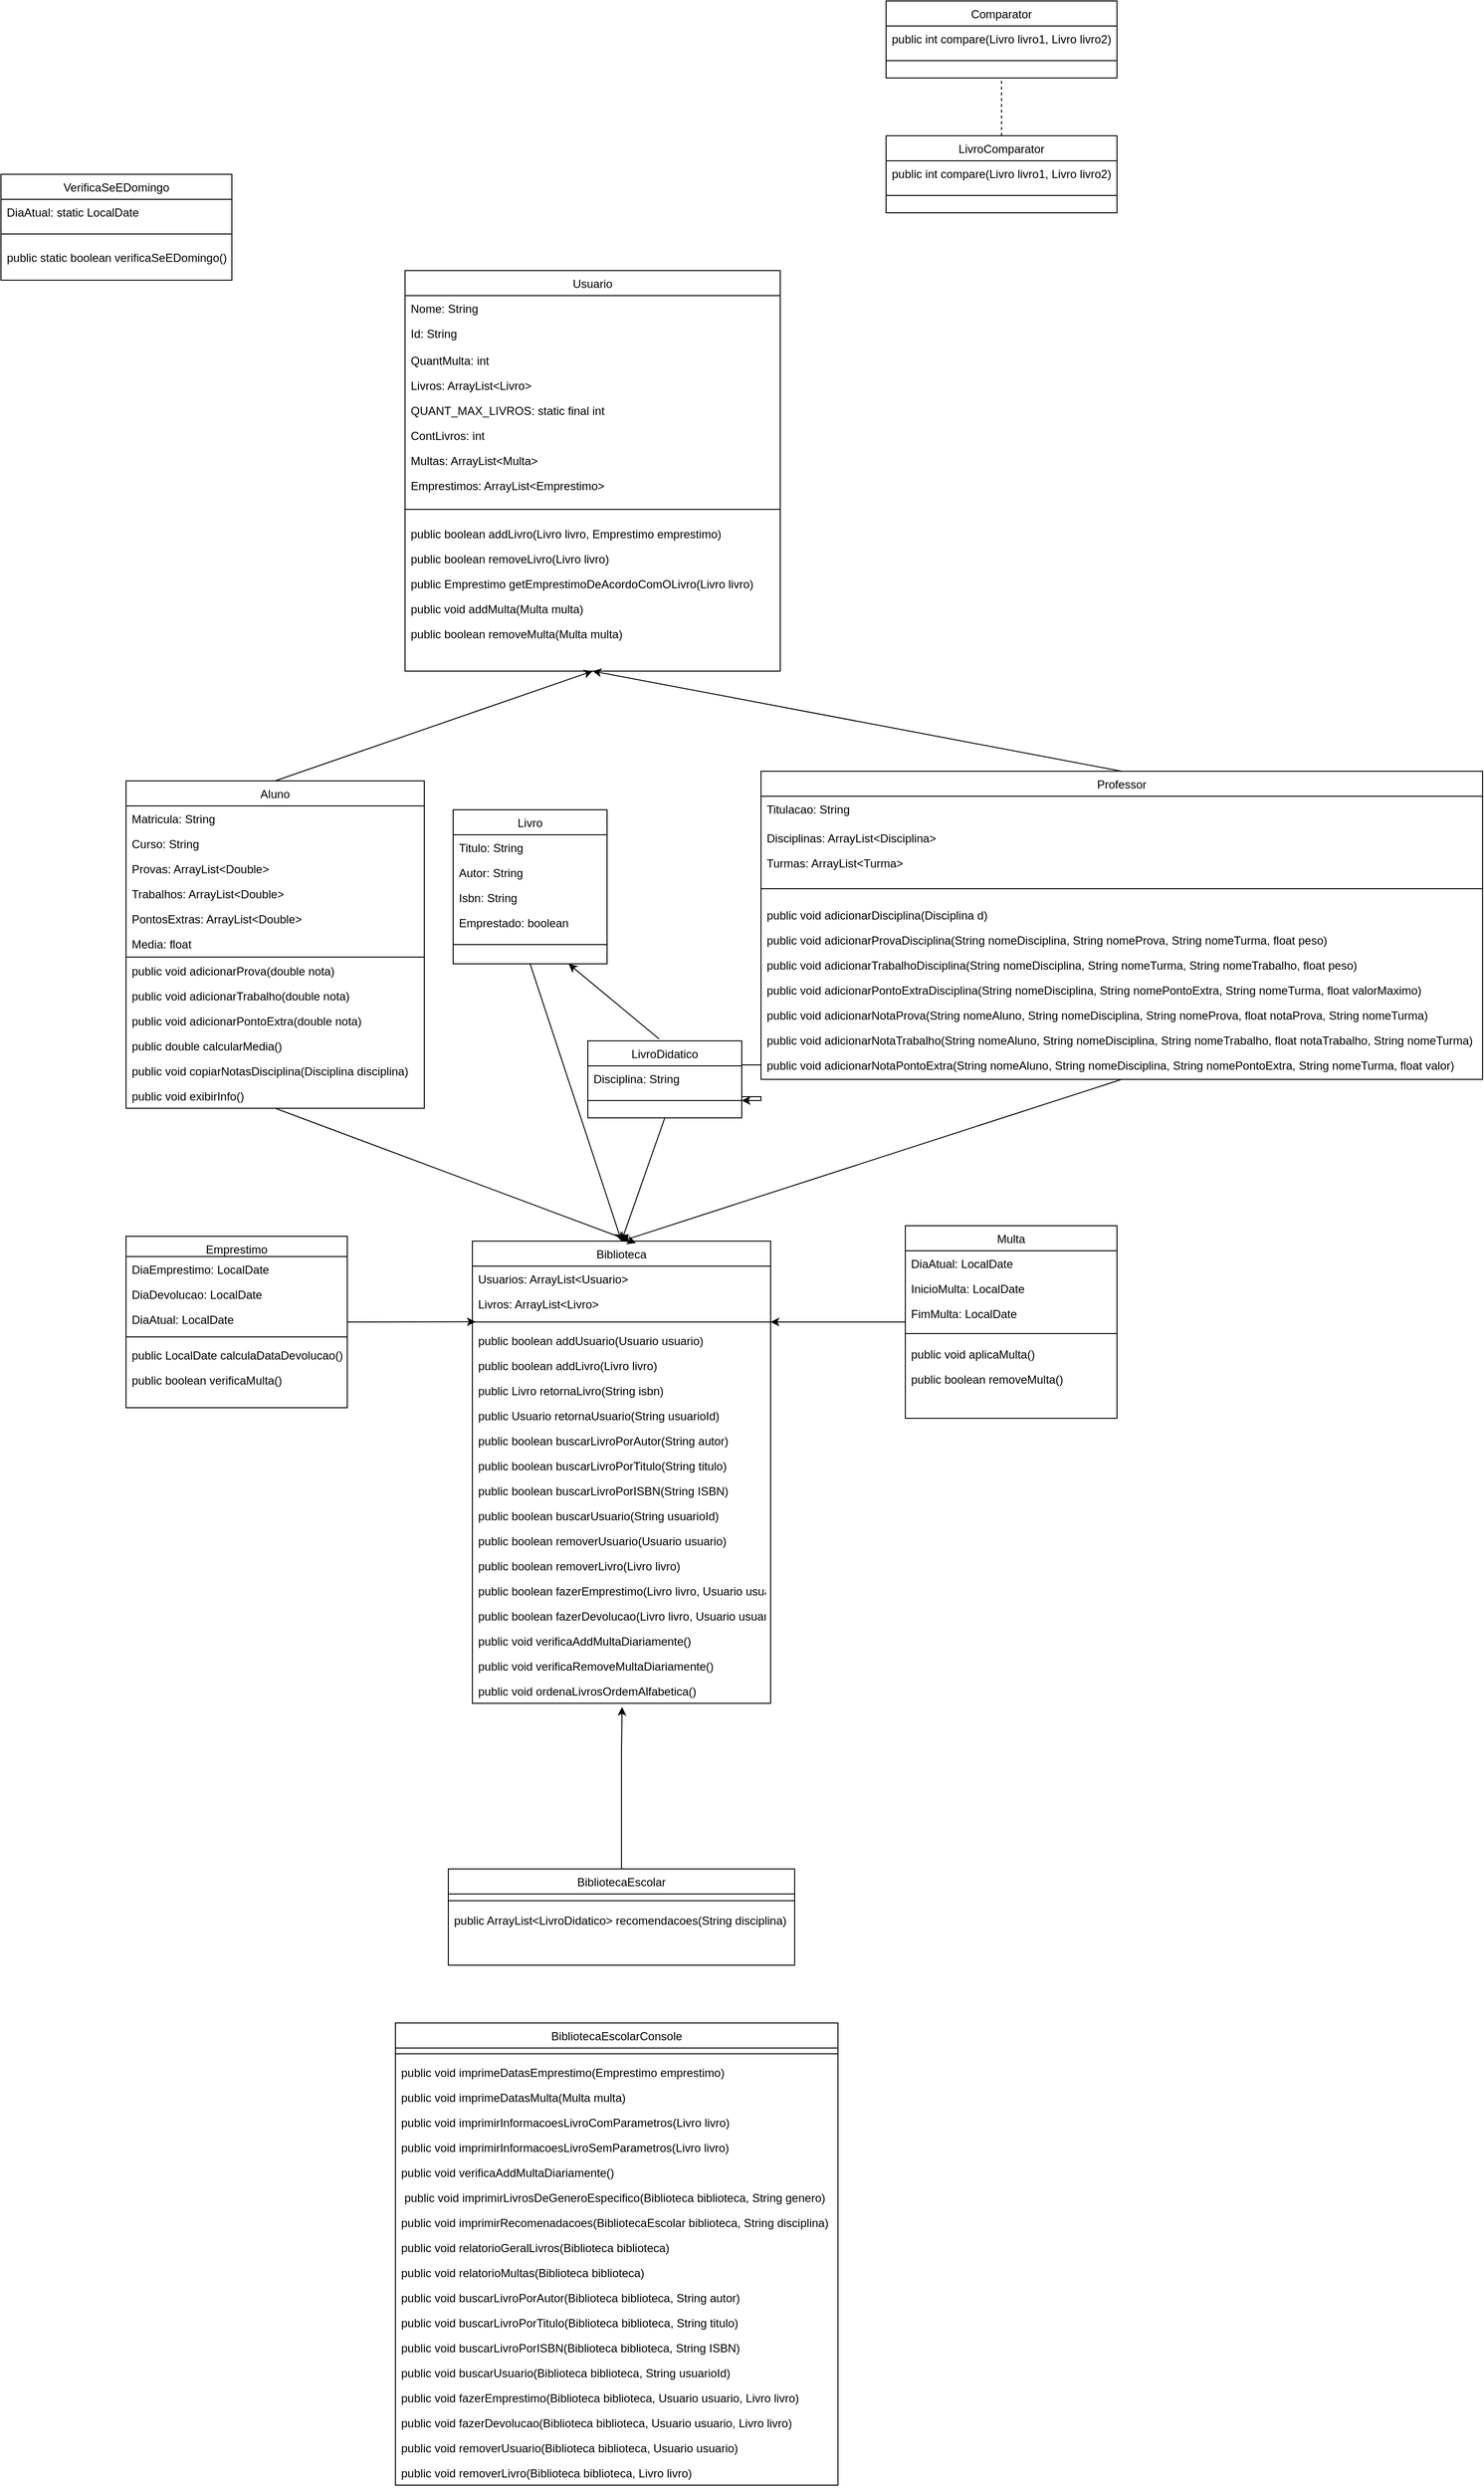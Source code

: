 <mxfile version="24.7.14">
  <diagram id="C5RBs43oDa-KdzZeNtuy" name="Page-1">
    <mxGraphModel grid="1" page="1" gridSize="10" guides="1" tooltips="1" connect="1" arrows="1" fold="1" pageScale="1" pageWidth="827" pageHeight="1169" math="0" shadow="0">
      <root>
        <mxCell id="WIyWlLk6GJQsqaUBKTNV-0" />
        <mxCell id="WIyWlLk6GJQsqaUBKTNV-1" parent="WIyWlLk6GJQsqaUBKTNV-0" />
        <mxCell id="zkfFHV4jXpPFQw0GAbJ--0" value="Usuario" style="swimlane;fontStyle=0;align=center;verticalAlign=top;childLayout=stackLayout;horizontal=1;startSize=26;horizontalStack=0;resizeParent=1;resizeLast=0;collapsible=1;marginBottom=0;rounded=0;shadow=0;strokeWidth=1;" vertex="1" parent="WIyWlLk6GJQsqaUBKTNV-1">
          <mxGeometry x="210" y="-520" width="390" height="416" as="geometry">
            <mxRectangle x="230" y="140" width="160" height="26" as="alternateBounds" />
          </mxGeometry>
        </mxCell>
        <mxCell id="zkfFHV4jXpPFQw0GAbJ--1" value="Nome: String" style="text;align=left;verticalAlign=top;spacingLeft=4;spacingRight=4;overflow=hidden;rotatable=0;points=[[0,0.5],[1,0.5]];portConstraint=eastwest;" vertex="1" parent="zkfFHV4jXpPFQw0GAbJ--0">
          <mxGeometry y="26" width="390" height="26" as="geometry" />
        </mxCell>
        <mxCell id="zkfFHV4jXpPFQw0GAbJ--2" value="Id: String" style="text;align=left;verticalAlign=top;spacingLeft=4;spacingRight=4;overflow=hidden;rotatable=0;points=[[0,0.5],[1,0.5]];portConstraint=eastwest;rounded=0;shadow=0;html=0;" vertex="1" parent="zkfFHV4jXpPFQw0GAbJ--0">
          <mxGeometry y="52" width="390" height="28" as="geometry" />
        </mxCell>
        <mxCell id="4nY8I85BECD86TbnRbel-0" value="QuantMulta: int" style="text;align=left;verticalAlign=top;spacingLeft=4;spacingRight=4;overflow=hidden;rotatable=0;points=[[0,0.5],[1,0.5]];portConstraint=eastwest;rounded=0;shadow=0;html=0;" vertex="1" parent="zkfFHV4jXpPFQw0GAbJ--0">
          <mxGeometry y="80" width="390" height="26" as="geometry" />
        </mxCell>
        <mxCell id="4nY8I85BECD86TbnRbel-21" value="Livros: ArrayList&lt;Livro&gt;&#xa;" style="text;align=left;verticalAlign=top;spacingLeft=4;spacingRight=4;overflow=hidden;rotatable=0;points=[[0,0.5],[1,0.5]];portConstraint=eastwest;rounded=0;shadow=0;html=0;" vertex="1" parent="zkfFHV4jXpPFQw0GAbJ--0">
          <mxGeometry y="106" width="390" height="26" as="geometry" />
        </mxCell>
        <mxCell id="4nY8I85BECD86TbnRbel-23" value="QUANT_MAX_LIVROS: static final int" style="text;align=left;verticalAlign=top;spacingLeft=4;spacingRight=4;overflow=hidden;rotatable=0;points=[[0,0.5],[1,0.5]];portConstraint=eastwest;rounded=0;shadow=0;html=0;" vertex="1" parent="zkfFHV4jXpPFQw0GAbJ--0">
          <mxGeometry y="132" width="390" height="26" as="geometry" />
        </mxCell>
        <mxCell id="4nY8I85BECD86TbnRbel-24" value="ContLivros: int" style="text;align=left;verticalAlign=top;spacingLeft=4;spacingRight=4;overflow=hidden;rotatable=0;points=[[0,0.5],[1,0.5]];portConstraint=eastwest;rounded=0;shadow=0;html=0;" vertex="1" parent="zkfFHV4jXpPFQw0GAbJ--0">
          <mxGeometry y="158" width="390" height="26" as="geometry" />
        </mxCell>
        <mxCell id="4nY8I85BECD86TbnRbel-25" value="Multas: ArrayList&lt;Multa&gt;" style="text;align=left;verticalAlign=top;spacingLeft=4;spacingRight=4;overflow=hidden;rotatable=0;points=[[0,0.5],[1,0.5]];portConstraint=eastwest;rounded=0;shadow=0;html=0;" vertex="1" parent="zkfFHV4jXpPFQw0GAbJ--0">
          <mxGeometry y="184" width="390" height="26" as="geometry" />
        </mxCell>
        <mxCell id="4nY8I85BECD86TbnRbel-27" value="Emprestimos: ArrayList&lt;Emprestimo&gt;" style="text;align=left;verticalAlign=top;spacingLeft=4;spacingRight=4;overflow=hidden;rotatable=0;points=[[0,0.5],[1,0.5]];portConstraint=eastwest;rounded=0;shadow=0;html=0;" vertex="1" parent="zkfFHV4jXpPFQw0GAbJ--0">
          <mxGeometry y="210" width="390" height="26" as="geometry" />
        </mxCell>
        <mxCell id="zkfFHV4jXpPFQw0GAbJ--4" value="" style="line;html=1;strokeWidth=1;align=left;verticalAlign=middle;spacingTop=-1;spacingLeft=3;spacingRight=3;rotatable=0;labelPosition=right;points=[];portConstraint=eastwest;" vertex="1" parent="zkfFHV4jXpPFQw0GAbJ--0">
          <mxGeometry y="236" width="390" height="24" as="geometry" />
        </mxCell>
        <mxCell id="4nY8I85BECD86TbnRbel-28" value="public boolean addLivro(Livro livro, Emprestimo emprestimo)" style="text;align=left;verticalAlign=top;spacingLeft=4;spacingRight=4;overflow=hidden;rotatable=0;points=[[0,0.5],[1,0.5]];portConstraint=eastwest;rounded=0;shadow=0;html=0;" vertex="1" parent="zkfFHV4jXpPFQw0GAbJ--0">
          <mxGeometry y="260" width="390" height="26" as="geometry" />
        </mxCell>
        <mxCell id="4nY8I85BECD86TbnRbel-29" value="public boolean removeLivro(Livro livro)" style="text;align=left;verticalAlign=top;spacingLeft=4;spacingRight=4;overflow=hidden;rotatable=0;points=[[0,0.5],[1,0.5]];portConstraint=eastwest;rounded=0;shadow=0;html=0;" vertex="1" parent="zkfFHV4jXpPFQw0GAbJ--0">
          <mxGeometry y="286" width="390" height="26" as="geometry" />
        </mxCell>
        <mxCell id="4nY8I85BECD86TbnRbel-30" value="public Emprestimo getEmprestimoDeAcordoComOLivro(Livro livro)" style="text;align=left;verticalAlign=top;spacingLeft=4;spacingRight=4;overflow=hidden;rotatable=0;points=[[0,0.5],[1,0.5]];portConstraint=eastwest;rounded=0;shadow=0;html=0;" vertex="1" parent="zkfFHV4jXpPFQw0GAbJ--0">
          <mxGeometry y="312" width="390" height="26" as="geometry" />
        </mxCell>
        <mxCell id="4nY8I85BECD86TbnRbel-31" value="public void addMulta(Multa multa)" style="text;align=left;verticalAlign=top;spacingLeft=4;spacingRight=4;overflow=hidden;rotatable=0;points=[[0,0.5],[1,0.5]];portConstraint=eastwest;rounded=0;shadow=0;html=0;" vertex="1" parent="zkfFHV4jXpPFQw0GAbJ--0">
          <mxGeometry y="338" width="390" height="26" as="geometry" />
        </mxCell>
        <mxCell id="4nY8I85BECD86TbnRbel-32" value="public boolean removeMulta(Multa multa)" style="text;align=left;verticalAlign=top;spacingLeft=4;spacingRight=4;overflow=hidden;rotatable=0;points=[[0,0.5],[1,0.5]];portConstraint=eastwest;rounded=0;shadow=0;html=0;" vertex="1" parent="zkfFHV4jXpPFQw0GAbJ--0">
          <mxGeometry y="364" width="390" height="26" as="geometry" />
        </mxCell>
        <mxCell id="zkfFHV4jXpPFQw0GAbJ--6" value="Aluno" style="swimlane;fontStyle=0;align=center;verticalAlign=top;childLayout=stackLayout;horizontal=1;startSize=26;horizontalStack=0;resizeParent=1;resizeLast=0;collapsible=1;marginBottom=0;rounded=0;shadow=0;strokeWidth=1;" vertex="1" parent="WIyWlLk6GJQsqaUBKTNV-1">
          <mxGeometry x="-80" y="10" width="310" height="340" as="geometry">
            <mxRectangle x="130" y="380" width="160" height="26" as="alternateBounds" />
          </mxGeometry>
        </mxCell>
        <mxCell id="4nY8I85BECD86TbnRbel-65" value="Matricula: String" style="text;align=left;verticalAlign=top;spacingLeft=4;spacingRight=4;overflow=hidden;rotatable=0;points=[[0,0.5],[1,0.5]];portConstraint=eastwest;rounded=0;shadow=0;html=0;" vertex="1" parent="zkfFHV4jXpPFQw0GAbJ--6">
          <mxGeometry y="26" width="310" height="26" as="geometry" />
        </mxCell>
        <mxCell id="4nY8I85BECD86TbnRbel-66" value="Curso: String" style="text;align=left;verticalAlign=top;spacingLeft=4;spacingRight=4;overflow=hidden;rotatable=0;points=[[0,0.5],[1,0.5]];portConstraint=eastwest;rounded=0;shadow=0;html=0;" vertex="1" parent="zkfFHV4jXpPFQw0GAbJ--6">
          <mxGeometry y="52" width="310" height="26" as="geometry" />
        </mxCell>
        <mxCell id="4nY8I85BECD86TbnRbel-67" value="Provas: ArrayList&lt;Double&gt;" style="text;align=left;verticalAlign=top;spacingLeft=4;spacingRight=4;overflow=hidden;rotatable=0;points=[[0,0.5],[1,0.5]];portConstraint=eastwest;rounded=0;shadow=0;html=0;" vertex="1" parent="zkfFHV4jXpPFQw0GAbJ--6">
          <mxGeometry y="78" width="310" height="26" as="geometry" />
        </mxCell>
        <mxCell id="4nY8I85BECD86TbnRbel-68" value="Trabalhos: ArrayList&lt;Double&gt;" style="text;align=left;verticalAlign=top;spacingLeft=4;spacingRight=4;overflow=hidden;rotatable=0;points=[[0,0.5],[1,0.5]];portConstraint=eastwest;rounded=0;shadow=0;html=0;" vertex="1" parent="zkfFHV4jXpPFQw0GAbJ--6">
          <mxGeometry y="104" width="310" height="26" as="geometry" />
        </mxCell>
        <mxCell id="4nY8I85BECD86TbnRbel-69" value="PontosExtras: ArrayList&lt;Double&gt;" style="text;align=left;verticalAlign=top;spacingLeft=4;spacingRight=4;overflow=hidden;rotatable=0;points=[[0,0.5],[1,0.5]];portConstraint=eastwest;rounded=0;shadow=0;html=0;" vertex="1" parent="zkfFHV4jXpPFQw0GAbJ--6">
          <mxGeometry y="130" width="310" height="26" as="geometry" />
        </mxCell>
        <mxCell id="4nY8I85BECD86TbnRbel-70" value="Media: float" style="text;align=left;verticalAlign=top;spacingLeft=4;spacingRight=4;overflow=hidden;rotatable=0;points=[[0,0.5],[1,0.5]];portConstraint=eastwest;rounded=0;shadow=0;html=0;" vertex="1" parent="zkfFHV4jXpPFQw0GAbJ--6">
          <mxGeometry y="156" width="310" height="26" as="geometry" />
        </mxCell>
        <mxCell id="zkfFHV4jXpPFQw0GAbJ--9" value="" style="line;html=1;strokeWidth=1;align=left;verticalAlign=middle;spacingTop=-1;spacingLeft=3;spacingRight=3;rotatable=0;labelPosition=right;points=[];portConstraint=eastwest;" vertex="1" parent="zkfFHV4jXpPFQw0GAbJ--6">
          <mxGeometry y="182" width="310" height="2" as="geometry" />
        </mxCell>
        <mxCell id="4nY8I85BECD86TbnRbel-71" value="public void adicionarProva(double nota)" style="text;align=left;verticalAlign=top;spacingLeft=4;spacingRight=4;overflow=hidden;rotatable=0;points=[[0,0.5],[1,0.5]];portConstraint=eastwest;rounded=0;shadow=0;html=0;" vertex="1" parent="zkfFHV4jXpPFQw0GAbJ--6">
          <mxGeometry y="184" width="310" height="26" as="geometry" />
        </mxCell>
        <mxCell id="4nY8I85BECD86TbnRbel-72" value="public void adicionarTrabalho(double nota)" style="text;align=left;verticalAlign=top;spacingLeft=4;spacingRight=4;overflow=hidden;rotatable=0;points=[[0,0.5],[1,0.5]];portConstraint=eastwest;rounded=0;shadow=0;html=0;" vertex="1" parent="zkfFHV4jXpPFQw0GAbJ--6">
          <mxGeometry y="210" width="310" height="26" as="geometry" />
        </mxCell>
        <mxCell id="4nY8I85BECD86TbnRbel-73" value="public void adicionarPontoExtra(double nota)" style="text;align=left;verticalAlign=top;spacingLeft=4;spacingRight=4;overflow=hidden;rotatable=0;points=[[0,0.5],[1,0.5]];portConstraint=eastwest;rounded=0;shadow=0;html=0;" vertex="1" parent="zkfFHV4jXpPFQw0GAbJ--6">
          <mxGeometry y="236" width="310" height="26" as="geometry" />
        </mxCell>
        <mxCell id="4nY8I85BECD86TbnRbel-74" value="public double calcularMedia()" style="text;align=left;verticalAlign=top;spacingLeft=4;spacingRight=4;overflow=hidden;rotatable=0;points=[[0,0.5],[1,0.5]];portConstraint=eastwest;rounded=0;shadow=0;html=0;" vertex="1" parent="zkfFHV4jXpPFQw0GAbJ--6">
          <mxGeometry y="262" width="310" height="26" as="geometry" />
        </mxCell>
        <mxCell id="4nY8I85BECD86TbnRbel-75" value="public void copiarNotasDisciplina(Disciplina disciplina)" style="text;align=left;verticalAlign=top;spacingLeft=4;spacingRight=4;overflow=hidden;rotatable=0;points=[[0,0.5],[1,0.5]];portConstraint=eastwest;rounded=0;shadow=0;html=0;" vertex="1" parent="zkfFHV4jXpPFQw0GAbJ--6">
          <mxGeometry y="288" width="310" height="26" as="geometry" />
        </mxCell>
        <mxCell id="4nY8I85BECD86TbnRbel-76" value="public void exibirInfo()" style="text;align=left;verticalAlign=top;spacingLeft=4;spacingRight=4;overflow=hidden;rotatable=0;points=[[0,0.5],[1,0.5]];portConstraint=eastwest;rounded=0;shadow=0;html=0;" vertex="1" parent="zkfFHV4jXpPFQw0GAbJ--6">
          <mxGeometry y="314" width="310" height="26" as="geometry" />
        </mxCell>
        <mxCell id="zkfFHV4jXpPFQw0GAbJ--13" value="Professor" style="swimlane;fontStyle=0;align=center;verticalAlign=top;childLayout=stackLayout;horizontal=1;startSize=26;horizontalStack=0;resizeParent=1;resizeLast=0;collapsible=1;marginBottom=0;rounded=0;shadow=0;strokeWidth=1;" vertex="1" parent="WIyWlLk6GJQsqaUBKTNV-1">
          <mxGeometry x="580" width="750" height="320" as="geometry">
            <mxRectangle x="340" y="380" width="170" height="26" as="alternateBounds" />
          </mxGeometry>
        </mxCell>
        <mxCell id="4nY8I85BECD86TbnRbel-81" value="Titulacao: String" style="text;align=left;verticalAlign=top;spacingLeft=4;spacingRight=4;overflow=hidden;rotatable=0;points=[[0,0.5],[1,0.5]];portConstraint=eastwest;rounded=0;shadow=0;html=0;" vertex="1" parent="zkfFHV4jXpPFQw0GAbJ--13">
          <mxGeometry y="26" width="750" height="30" as="geometry" />
        </mxCell>
        <mxCell id="4nY8I85BECD86TbnRbel-82" value="Disciplinas: ArrayList&lt;Disciplina&gt;" style="text;align=left;verticalAlign=top;spacingLeft=4;spacingRight=4;overflow=hidden;rotatable=0;points=[[0,0.5],[1,0.5]];portConstraint=eastwest;rounded=0;shadow=0;html=0;" vertex="1" parent="zkfFHV4jXpPFQw0GAbJ--13">
          <mxGeometry y="56" width="750" height="26" as="geometry" />
        </mxCell>
        <mxCell id="4nY8I85BECD86TbnRbel-83" value="Turmas: ArrayList&lt;Turma&gt;" style="text;align=left;verticalAlign=top;spacingLeft=4;spacingRight=4;overflow=hidden;rotatable=0;points=[[0,0.5],[1,0.5]];portConstraint=eastwest;rounded=0;shadow=0;html=0;" vertex="1" parent="zkfFHV4jXpPFQw0GAbJ--13">
          <mxGeometry y="82" width="750" height="26" as="geometry" />
        </mxCell>
        <mxCell id="zkfFHV4jXpPFQw0GAbJ--15" value="" style="line;html=1;strokeWidth=1;align=left;verticalAlign=middle;spacingTop=-1;spacingLeft=3;spacingRight=3;rotatable=0;labelPosition=right;points=[];portConstraint=eastwest;" vertex="1" parent="zkfFHV4jXpPFQw0GAbJ--13">
          <mxGeometry y="108" width="750" height="28" as="geometry" />
        </mxCell>
        <mxCell id="4nY8I85BECD86TbnRbel-85" value="public void adicionarDisciplina(Disciplina d)" style="text;align=left;verticalAlign=top;spacingLeft=4;spacingRight=4;overflow=hidden;rotatable=0;points=[[0,0.5],[1,0.5]];portConstraint=eastwest;rounded=0;shadow=0;html=0;" vertex="1" parent="zkfFHV4jXpPFQw0GAbJ--13">
          <mxGeometry y="136" width="750" height="26" as="geometry" />
        </mxCell>
        <mxCell id="4nY8I85BECD86TbnRbel-86" value="public void adicionarProvaDisciplina(String nomeDisciplina, String nomeProva, String nomeTurma, float peso)" style="text;align=left;verticalAlign=top;spacingLeft=4;spacingRight=4;overflow=hidden;rotatable=0;points=[[0,0.5],[1,0.5]];portConstraint=eastwest;rounded=0;shadow=0;html=0;" vertex="1" parent="zkfFHV4jXpPFQw0GAbJ--13">
          <mxGeometry y="162" width="750" height="26" as="geometry" />
        </mxCell>
        <mxCell id="4nY8I85BECD86TbnRbel-88" value="public void adicionarTrabalhoDisciplina(String nomeDisciplina, String nomeTurma, String nomeTrabalho, float peso)" style="text;align=left;verticalAlign=top;spacingLeft=4;spacingRight=4;overflow=hidden;rotatable=0;points=[[0,0.5],[1,0.5]];portConstraint=eastwest;rounded=0;shadow=0;html=0;" vertex="1" parent="zkfFHV4jXpPFQw0GAbJ--13">
          <mxGeometry y="188" width="750" height="26" as="geometry" />
        </mxCell>
        <mxCell id="4nY8I85BECD86TbnRbel-89" value="public void adicionarPontoExtraDisciplina(String nomeDisciplina, String nomePontoExtra, String nomeTurma, float valorMaximo)" style="text;align=left;verticalAlign=top;spacingLeft=4;spacingRight=4;overflow=hidden;rotatable=0;points=[[0,0.5],[1,0.5]];portConstraint=eastwest;rounded=0;shadow=0;html=0;" vertex="1" parent="zkfFHV4jXpPFQw0GAbJ--13">
          <mxGeometry y="214" width="750" height="26" as="geometry" />
        </mxCell>
        <mxCell id="4nY8I85BECD86TbnRbel-90" value="public void adicionarNotaProva(String nomeAluno, String nomeDisciplina, String nomeProva, float notaProva, String nomeTurma)" style="text;align=left;verticalAlign=top;spacingLeft=4;spacingRight=4;overflow=hidden;rotatable=0;points=[[0,0.5],[1,0.5]];portConstraint=eastwest;rounded=0;shadow=0;html=0;" vertex="1" parent="zkfFHV4jXpPFQw0GAbJ--13">
          <mxGeometry y="240" width="750" height="26" as="geometry" />
        </mxCell>
        <mxCell id="4nY8I85BECD86TbnRbel-91" value="public void adicionarNotaTrabalho(String nomeAluno, String nomeDisciplina, String nomeTrabalho, float notaTrabalho, String nomeTurma)" style="text;align=left;verticalAlign=top;spacingLeft=4;spacingRight=4;overflow=hidden;rotatable=0;points=[[0,0.5],[1,0.5]];portConstraint=eastwest;rounded=0;shadow=0;html=0;" vertex="1" parent="zkfFHV4jXpPFQw0GAbJ--13">
          <mxGeometry y="266" width="750" height="26" as="geometry" />
        </mxCell>
        <mxCell id="4nY8I85BECD86TbnRbel-92" value="public void adicionarNotaPontoExtra(String nomeAluno, String nomeDisciplina, String nomePontoExtra, String nomeTurma, float valor)" style="text;align=left;verticalAlign=top;spacingLeft=4;spacingRight=4;overflow=hidden;rotatable=0;points=[[0,0.5],[1,0.5]];portConstraint=eastwest;rounded=0;shadow=0;html=0;" vertex="1" parent="zkfFHV4jXpPFQw0GAbJ--13">
          <mxGeometry y="292" width="750" height="26" as="geometry" />
        </mxCell>
        <mxCell id="4nY8I85BECD86TbnRbel-2" value="" style="endArrow=classic;html=1;rounded=0;exitX=0.5;exitY=0;exitDx=0;exitDy=0;entryX=0.5;entryY=1;entryDx=0;entryDy=0;" edge="1" parent="WIyWlLk6GJQsqaUBKTNV-1" source="zkfFHV4jXpPFQw0GAbJ--6" target="zkfFHV4jXpPFQw0GAbJ--0">
          <mxGeometry width="50" height="50" relative="1" as="geometry">
            <mxPoint x="255" y="290" as="sourcePoint" />
            <mxPoint x="390" y="30" as="targetPoint" />
            <Array as="points" />
          </mxGeometry>
        </mxCell>
        <mxCell id="4nY8I85BECD86TbnRbel-3" value="" style="endArrow=classic;html=1;rounded=0;entryX=0.5;entryY=1;entryDx=0;entryDy=0;exitX=0.5;exitY=0;exitDx=0;exitDy=0;" edge="1" parent="WIyWlLk6GJQsqaUBKTNV-1" source="zkfFHV4jXpPFQw0GAbJ--13" target="zkfFHV4jXpPFQw0GAbJ--0">
          <mxGeometry width="50" height="50" relative="1" as="geometry">
            <mxPoint x="490" y="240" as="sourcePoint" />
            <mxPoint x="350" y="230" as="targetPoint" />
            <Array as="points" />
          </mxGeometry>
        </mxCell>
        <mxCell id="4nY8I85BECD86TbnRbel-4" value="Biblioteca" style="swimlane;fontStyle=0;align=center;verticalAlign=top;childLayout=stackLayout;horizontal=1;startSize=26;horizontalStack=0;resizeParent=1;resizeLast=0;collapsible=1;marginBottom=0;rounded=0;shadow=0;strokeWidth=1;" vertex="1" parent="WIyWlLk6GJQsqaUBKTNV-1">
          <mxGeometry x="280" y="488" width="310" height="480" as="geometry">
            <mxRectangle x="130" y="380" width="160" height="26" as="alternateBounds" />
          </mxGeometry>
        </mxCell>
        <mxCell id="4nY8I85BECD86TbnRbel-53" value="Usuarios: ArrayList&lt;Usuario&gt;" style="text;align=left;verticalAlign=top;spacingLeft=4;spacingRight=4;overflow=hidden;rotatable=0;points=[[0,0.5],[1,0.5]];portConstraint=eastwest;rounded=0;shadow=0;html=0;" vertex="1" parent="4nY8I85BECD86TbnRbel-4">
          <mxGeometry y="26" width="310" height="26" as="geometry" />
        </mxCell>
        <mxCell id="4nY8I85BECD86TbnRbel-54" value="Livros: ArrayList&lt;Livro&gt;" style="text;align=left;verticalAlign=top;spacingLeft=4;spacingRight=4;overflow=hidden;rotatable=0;points=[[0,0.5],[1,0.5]];portConstraint=eastwest;rounded=0;shadow=0;html=0;" vertex="1" parent="4nY8I85BECD86TbnRbel-4">
          <mxGeometry y="52" width="310" height="26" as="geometry" />
        </mxCell>
        <mxCell id="4nY8I85BECD86TbnRbel-5" value="" style="line;html=1;strokeWidth=1;align=left;verticalAlign=middle;spacingTop=-1;spacingLeft=3;spacingRight=3;rotatable=0;labelPosition=right;points=[];portConstraint=eastwest;" vertex="1" parent="4nY8I85BECD86TbnRbel-4">
          <mxGeometry y="78" width="310" height="12" as="geometry" />
        </mxCell>
        <mxCell id="4nY8I85BECD86TbnRbel-55" value="public boolean addUsuario(Usuario usuario)" style="text;align=left;verticalAlign=top;spacingLeft=4;spacingRight=4;overflow=hidden;rotatable=0;points=[[0,0.5],[1,0.5]];portConstraint=eastwest;rounded=0;shadow=0;html=0;" vertex="1" parent="4nY8I85BECD86TbnRbel-4">
          <mxGeometry y="90" width="310" height="26" as="geometry" />
        </mxCell>
        <mxCell id="EBgEDROhcWpXKCi5y5Qu-36" value="public boolean addLivro(Livro livro)" style="text;align=left;verticalAlign=top;spacingLeft=4;spacingRight=4;overflow=hidden;rotatable=0;points=[[0,0.5],[1,0.5]];portConstraint=eastwest;rounded=0;shadow=0;html=0;" vertex="1" parent="4nY8I85BECD86TbnRbel-4">
          <mxGeometry y="116" width="310" height="26" as="geometry" />
        </mxCell>
        <mxCell id="EBgEDROhcWpXKCi5y5Qu-60" value="public Livro retornaLivro(String isbn)" style="text;align=left;verticalAlign=top;spacingLeft=4;spacingRight=4;overflow=hidden;rotatable=0;points=[[0,0.5],[1,0.5]];portConstraint=eastwest;rounded=0;shadow=0;html=0;" vertex="1" parent="4nY8I85BECD86TbnRbel-4">
          <mxGeometry y="142" width="310" height="26" as="geometry" />
        </mxCell>
        <mxCell id="4nY8I85BECD86TbnRbel-56" value="public Usuario retornaUsuario(String usuarioId)" style="text;align=left;verticalAlign=top;spacingLeft=4;spacingRight=4;overflow=hidden;rotatable=0;points=[[0,0.5],[1,0.5]];portConstraint=eastwest;rounded=0;shadow=0;html=0;" vertex="1" parent="4nY8I85BECD86TbnRbel-4">
          <mxGeometry y="168" width="310" height="26" as="geometry" />
        </mxCell>
        <mxCell id="EBgEDROhcWpXKCi5y5Qu-38" value="public boolean buscarLivroPorAutor(String autor)" style="text;align=left;verticalAlign=top;spacingLeft=4;spacingRight=4;overflow=hidden;rotatable=0;points=[[0,0.5],[1,0.5]];portConstraint=eastwest;rounded=0;shadow=0;html=0;" vertex="1" parent="4nY8I85BECD86TbnRbel-4">
          <mxGeometry y="194" width="310" height="26" as="geometry" />
        </mxCell>
        <mxCell id="EBgEDROhcWpXKCi5y5Qu-39" value="public boolean buscarLivroPorTitulo(String titulo)" style="text;align=left;verticalAlign=top;spacingLeft=4;spacingRight=4;overflow=hidden;rotatable=0;points=[[0,0.5],[1,0.5]];portConstraint=eastwest;rounded=0;shadow=0;html=0;" vertex="1" parent="4nY8I85BECD86TbnRbel-4">
          <mxGeometry y="220" width="310" height="26" as="geometry" />
        </mxCell>
        <mxCell id="EBgEDROhcWpXKCi5y5Qu-40" value="public boolean buscarLivroPorISBN(String ISBN)" style="text;align=left;verticalAlign=top;spacingLeft=4;spacingRight=4;overflow=hidden;rotatable=0;points=[[0,0.5],[1,0.5]];portConstraint=eastwest;rounded=0;shadow=0;html=0;" vertex="1" parent="4nY8I85BECD86TbnRbel-4">
          <mxGeometry y="246" width="310" height="26" as="geometry" />
        </mxCell>
        <mxCell id="EBgEDROhcWpXKCi5y5Qu-41" value="public boolean buscarUsuario(String usuarioId)" style="text;align=left;verticalAlign=top;spacingLeft=4;spacingRight=4;overflow=hidden;rotatable=0;points=[[0,0.5],[1,0.5]];portConstraint=eastwest;rounded=0;shadow=0;html=0;" vertex="1" parent="4nY8I85BECD86TbnRbel-4">
          <mxGeometry y="272" width="310" height="26" as="geometry" />
        </mxCell>
        <mxCell id="EBgEDROhcWpXKCi5y5Qu-42" value="public boolean removerUsuario(Usuario usuario)" style="text;align=left;verticalAlign=top;spacingLeft=4;spacingRight=4;overflow=hidden;rotatable=0;points=[[0,0.5],[1,0.5]];portConstraint=eastwest;rounded=0;shadow=0;html=0;" vertex="1" parent="4nY8I85BECD86TbnRbel-4">
          <mxGeometry y="298" width="310" height="26" as="geometry" />
        </mxCell>
        <mxCell id="EBgEDROhcWpXKCi5y5Qu-37" value="public boolean removerLivro(Livro livro)" style="text;align=left;verticalAlign=top;spacingLeft=4;spacingRight=4;overflow=hidden;rotatable=0;points=[[0,0.5],[1,0.5]];portConstraint=eastwest;rounded=0;shadow=0;html=0;" vertex="1" parent="4nY8I85BECD86TbnRbel-4">
          <mxGeometry y="324" width="310" height="26" as="geometry" />
        </mxCell>
        <mxCell id="4nY8I85BECD86TbnRbel-57" value="public boolean fazerEmprestimo(Livro livro, Usuario usuario)" style="text;align=left;verticalAlign=top;spacingLeft=4;spacingRight=4;overflow=hidden;rotatable=0;points=[[0,0.5],[1,0.5]];portConstraint=eastwest;rounded=0;shadow=0;html=0;" vertex="1" parent="4nY8I85BECD86TbnRbel-4">
          <mxGeometry y="350" width="310" height="26" as="geometry" />
        </mxCell>
        <mxCell id="4nY8I85BECD86TbnRbel-58" value="public boolean fazerDevolucao(Livro livro, Usuario usuario)" style="text;align=left;verticalAlign=top;spacingLeft=4;spacingRight=4;overflow=hidden;rotatable=0;points=[[0,0.5],[1,0.5]];portConstraint=eastwest;rounded=0;shadow=0;html=0;" vertex="1" parent="4nY8I85BECD86TbnRbel-4">
          <mxGeometry y="376" width="310" height="26" as="geometry" />
        </mxCell>
        <mxCell id="4nY8I85BECD86TbnRbel-59" value="public void verificaAddMultaDiariamente()" style="text;align=left;verticalAlign=top;spacingLeft=4;spacingRight=4;overflow=hidden;rotatable=0;points=[[0,0.5],[1,0.5]];portConstraint=eastwest;rounded=0;shadow=0;html=0;" vertex="1" parent="4nY8I85BECD86TbnRbel-4">
          <mxGeometry y="402" width="310" height="26" as="geometry" />
        </mxCell>
        <mxCell id="4nY8I85BECD86TbnRbel-60" value="public void verificaRemoveMultaDiariamente()" style="text;align=left;verticalAlign=top;spacingLeft=4;spacingRight=4;overflow=hidden;rotatable=0;points=[[0,0.5],[1,0.5]];portConstraint=eastwest;rounded=0;shadow=0;html=0;" vertex="1" parent="4nY8I85BECD86TbnRbel-4">
          <mxGeometry y="428" width="310" height="26" as="geometry" />
        </mxCell>
        <mxCell id="EBgEDROhcWpXKCi5y5Qu-43" value="public void ordenaLivrosOrdemAlfabetica()" style="text;align=left;verticalAlign=top;spacingLeft=4;spacingRight=4;overflow=hidden;rotatable=0;points=[[0,0.5],[1,0.5]];portConstraint=eastwest;rounded=0;shadow=0;html=0;" vertex="1" parent="4nY8I85BECD86TbnRbel-4">
          <mxGeometry y="454" width="310" height="26" as="geometry" />
        </mxCell>
        <mxCell id="4nY8I85BECD86TbnRbel-6" value="Livro" style="swimlane;fontStyle=0;align=center;verticalAlign=top;childLayout=stackLayout;horizontal=1;startSize=26;horizontalStack=0;resizeParent=1;resizeLast=0;collapsible=1;marginBottom=0;rounded=0;shadow=0;strokeWidth=1;" vertex="1" parent="WIyWlLk6GJQsqaUBKTNV-1">
          <mxGeometry x="260" y="40" width="160" height="160" as="geometry">
            <mxRectangle x="340" y="380" width="170" height="26" as="alternateBounds" />
          </mxGeometry>
        </mxCell>
        <mxCell id="4nY8I85BECD86TbnRbel-34" value="Titulo: String" style="text;align=left;verticalAlign=top;spacingLeft=4;spacingRight=4;overflow=hidden;rotatable=0;points=[[0,0.5],[1,0.5]];portConstraint=eastwest;rounded=0;shadow=0;html=0;" vertex="1" parent="4nY8I85BECD86TbnRbel-6">
          <mxGeometry y="26" width="160" height="26" as="geometry" />
        </mxCell>
        <mxCell id="4nY8I85BECD86TbnRbel-33" value="Autor: String" style="text;align=left;verticalAlign=top;spacingLeft=4;spacingRight=4;overflow=hidden;rotatable=0;points=[[0,0.5],[1,0.5]];portConstraint=eastwest;rounded=0;shadow=0;html=0;" vertex="1" parent="4nY8I85BECD86TbnRbel-6">
          <mxGeometry y="52" width="160" height="26" as="geometry" />
        </mxCell>
        <mxCell id="4nY8I85BECD86TbnRbel-35" value="Isbn: String" style="text;align=left;verticalAlign=top;spacingLeft=4;spacingRight=4;overflow=hidden;rotatable=0;points=[[0,0.5],[1,0.5]];portConstraint=eastwest;rounded=0;shadow=0;html=0;" vertex="1" parent="4nY8I85BECD86TbnRbel-6">
          <mxGeometry y="78" width="160" height="26" as="geometry" />
        </mxCell>
        <mxCell id="4nY8I85BECD86TbnRbel-36" value="Emprestado: boolean" style="text;align=left;verticalAlign=top;spacingLeft=4;spacingRight=4;overflow=hidden;rotatable=0;points=[[0,0.5],[1,0.5]];portConstraint=eastwest;rounded=0;shadow=0;html=0;" vertex="1" parent="4nY8I85BECD86TbnRbel-6">
          <mxGeometry y="104" width="160" height="26" as="geometry" />
        </mxCell>
        <mxCell id="4nY8I85BECD86TbnRbel-7" value="" style="line;html=1;strokeWidth=1;align=left;verticalAlign=middle;spacingTop=-1;spacingLeft=3;spacingRight=3;rotatable=0;labelPosition=right;points=[];portConstraint=eastwest;" vertex="1" parent="4nY8I85BECD86TbnRbel-6">
          <mxGeometry y="130" width="160" height="20" as="geometry" />
        </mxCell>
        <mxCell id="EBgEDROhcWpXKCi5y5Qu-0" style="edgeStyle=orthogonalEdgeStyle;rounded=0;orthogonalLoop=1;jettySize=auto;html=1;entryX=0.502;entryY=1.149;entryDx=0;entryDy=0;entryPerimeter=0;" edge="1" parent="WIyWlLk6GJQsqaUBKTNV-1" source="4nY8I85BECD86TbnRbel-8">
          <mxGeometry relative="1" as="geometry">
            <mxPoint x="435.62" y="971.874" as="targetPoint" />
            <Array as="points">
              <mxPoint x="435" y="1015" />
              <mxPoint x="436" y="894" />
            </Array>
          </mxGeometry>
        </mxCell>
        <mxCell id="4nY8I85BECD86TbnRbel-8" value="BibliotecaEscolar" style="swimlane;fontStyle=0;align=center;verticalAlign=top;childLayout=stackLayout;horizontal=1;startSize=26;horizontalStack=0;resizeParent=1;resizeLast=0;collapsible=1;marginBottom=0;rounded=0;shadow=0;strokeWidth=1;" vertex="1" parent="WIyWlLk6GJQsqaUBKTNV-1">
          <mxGeometry x="255" y="1140" width="360" height="100" as="geometry">
            <mxRectangle x="130" y="380" width="160" height="26" as="alternateBounds" />
          </mxGeometry>
        </mxCell>
        <mxCell id="4nY8I85BECD86TbnRbel-9" value="" style="line;html=1;strokeWidth=1;align=left;verticalAlign=middle;spacingTop=-1;spacingLeft=3;spacingRight=3;rotatable=0;labelPosition=right;points=[];portConstraint=eastwest;" vertex="1" parent="4nY8I85BECD86TbnRbel-8">
          <mxGeometry y="26" width="360" height="14" as="geometry" />
        </mxCell>
        <mxCell id="4nY8I85BECD86TbnRbel-64" value="public ArrayList&lt;LivroDidatico&gt; recomendacoes(String disciplina)" style="text;align=left;verticalAlign=top;spacingLeft=4;spacingRight=4;overflow=hidden;rotatable=0;points=[[0,0.5],[1,0.5]];portConstraint=eastwest;rounded=0;shadow=0;html=0;" vertex="1" parent="4nY8I85BECD86TbnRbel-8">
          <mxGeometry y="40" width="360" height="26" as="geometry" />
        </mxCell>
        <mxCell id="4nY8I85BECD86TbnRbel-11" value="" style="endArrow=classic;html=1;rounded=0;exitX=0.5;exitY=1;exitDx=0;exitDy=0;" edge="1" parent="WIyWlLk6GJQsqaUBKTNV-1" source="zkfFHV4jXpPFQw0GAbJ--6">
          <mxGeometry width="50" height="50" relative="1" as="geometry">
            <mxPoint x="150" y="500" as="sourcePoint" />
            <mxPoint x="450" y="490" as="targetPoint" />
            <Array as="points" />
          </mxGeometry>
        </mxCell>
        <mxCell id="4nY8I85BECD86TbnRbel-12" value="" style="endArrow=classic;html=1;rounded=0;exitX=0.5;exitY=1;exitDx=0;exitDy=0;entryX=0.5;entryY=0;entryDx=0;entryDy=0;" edge="1" parent="WIyWlLk6GJQsqaUBKTNV-1" source="zkfFHV4jXpPFQw0GAbJ--13" target="4nY8I85BECD86TbnRbel-4">
          <mxGeometry width="50" height="50" relative="1" as="geometry">
            <mxPoint x="330" y="440" as="sourcePoint" />
            <mxPoint x="370" y="430" as="targetPoint" />
          </mxGeometry>
        </mxCell>
        <mxCell id="4nY8I85BECD86TbnRbel-13" value="" style="endArrow=classic;html=1;rounded=0;exitX=0.5;exitY=1;exitDx=0;exitDy=0;entryX=0.5;entryY=0;entryDx=0;entryDy=0;" edge="1" parent="WIyWlLk6GJQsqaUBKTNV-1" source="4nY8I85BECD86TbnRbel-6" target="4nY8I85BECD86TbnRbel-4">
          <mxGeometry width="50" height="50" relative="1" as="geometry">
            <mxPoint x="480" y="490" as="sourcePoint" />
            <mxPoint x="530" y="440" as="targetPoint" />
          </mxGeometry>
        </mxCell>
        <mxCell id="4nY8I85BECD86TbnRbel-15" value="Multa" style="swimlane;fontStyle=0;align=center;verticalAlign=top;childLayout=stackLayout;horizontal=1;startSize=26;horizontalStack=0;resizeParent=1;resizeLast=0;collapsible=1;marginBottom=0;rounded=0;shadow=0;strokeWidth=1;" vertex="1" parent="WIyWlLk6GJQsqaUBKTNV-1">
          <mxGeometry x="730" y="472" width="220" height="200" as="geometry">
            <mxRectangle x="340" y="380" width="170" height="26" as="alternateBounds" />
          </mxGeometry>
        </mxCell>
        <mxCell id="4nY8I85BECD86TbnRbel-46" value="DiaAtual: LocalDate" style="text;align=left;verticalAlign=top;spacingLeft=4;spacingRight=4;overflow=hidden;rotatable=0;points=[[0,0.5],[1,0.5]];portConstraint=eastwest;rounded=0;shadow=0;html=0;" vertex="1" parent="4nY8I85BECD86TbnRbel-15">
          <mxGeometry y="26" width="220" height="26" as="geometry" />
        </mxCell>
        <mxCell id="4nY8I85BECD86TbnRbel-47" value="InicioMulta: LocalDate" style="text;align=left;verticalAlign=top;spacingLeft=4;spacingRight=4;overflow=hidden;rotatable=0;points=[[0,0.5],[1,0.5]];portConstraint=eastwest;rounded=0;shadow=0;html=0;" vertex="1" parent="4nY8I85BECD86TbnRbel-15">
          <mxGeometry y="52" width="220" height="26" as="geometry" />
        </mxCell>
        <mxCell id="4nY8I85BECD86TbnRbel-48" value="FimMulta: LocalDate" style="text;align=left;verticalAlign=top;spacingLeft=4;spacingRight=4;overflow=hidden;rotatable=0;points=[[0,0.5],[1,0.5]];portConstraint=eastwest;rounded=0;shadow=0;html=0;" vertex="1" parent="4nY8I85BECD86TbnRbel-15">
          <mxGeometry y="78" width="220" height="26" as="geometry" />
        </mxCell>
        <mxCell id="4nY8I85BECD86TbnRbel-16" value="" style="line;html=1;strokeWidth=1;align=left;verticalAlign=middle;spacingTop=-1;spacingLeft=3;spacingRight=3;rotatable=0;labelPosition=right;points=[];portConstraint=eastwest;" vertex="1" parent="4nY8I85BECD86TbnRbel-15">
          <mxGeometry y="104" width="220" height="16" as="geometry" />
        </mxCell>
        <mxCell id="4nY8I85BECD86TbnRbel-50" value="public void aplicaMulta()" style="text;align=left;verticalAlign=top;spacingLeft=4;spacingRight=4;overflow=hidden;rotatable=0;points=[[0,0.5],[1,0.5]];portConstraint=eastwest;rounded=0;shadow=0;html=0;" vertex="1" parent="4nY8I85BECD86TbnRbel-15">
          <mxGeometry y="120" width="220" height="26" as="geometry" />
        </mxCell>
        <mxCell id="4nY8I85BECD86TbnRbel-51" value="public boolean removeMulta()" style="text;align=left;verticalAlign=top;spacingLeft=4;spacingRight=4;overflow=hidden;rotatable=0;points=[[0,0.5],[1,0.5]];portConstraint=eastwest;rounded=0;shadow=0;html=0;" vertex="1" parent="4nY8I85BECD86TbnRbel-15">
          <mxGeometry y="146" width="220" height="26" as="geometry" />
        </mxCell>
        <mxCell id="4nY8I85BECD86TbnRbel-17" value="Emprestimo" style="swimlane;fontStyle=0;align=center;verticalAlign=top;childLayout=stackLayout;horizontal=1;startSize=21;horizontalStack=0;resizeParent=1;resizeLast=0;collapsible=1;marginBottom=0;rounded=0;shadow=0;strokeWidth=1;" vertex="1" parent="WIyWlLk6GJQsqaUBKTNV-1">
          <mxGeometry x="-80" y="483" width="230" height="178" as="geometry">
            <mxRectangle x="340" y="380" width="170" height="26" as="alternateBounds" />
          </mxGeometry>
        </mxCell>
        <mxCell id="4nY8I85BECD86TbnRbel-38" value="DiaEmprestimo: LocalDate" style="text;align=left;verticalAlign=top;spacingLeft=4;spacingRight=4;overflow=hidden;rotatable=0;points=[[0,0.5],[1,0.5]];portConstraint=eastwest;rounded=0;shadow=0;html=0;" vertex="1" parent="4nY8I85BECD86TbnRbel-17">
          <mxGeometry y="21" width="230" height="26" as="geometry" />
        </mxCell>
        <mxCell id="4nY8I85BECD86TbnRbel-39" value="DiaDevolucao: LocalDate" style="text;align=left;verticalAlign=top;spacingLeft=4;spacingRight=4;overflow=hidden;rotatable=0;points=[[0,0.5],[1,0.5]];portConstraint=eastwest;rounded=0;shadow=0;html=0;" vertex="1" parent="4nY8I85BECD86TbnRbel-17">
          <mxGeometry y="47" width="230" height="26" as="geometry" />
        </mxCell>
        <mxCell id="4nY8I85BECD86TbnRbel-40" value="DiaAtual: LocalDate" style="text;align=left;verticalAlign=top;spacingLeft=4;spacingRight=4;overflow=hidden;rotatable=0;points=[[0,0.5],[1,0.5]];portConstraint=eastwest;rounded=0;shadow=0;html=0;" vertex="1" parent="4nY8I85BECD86TbnRbel-17">
          <mxGeometry y="73" width="230" height="26" as="geometry" />
        </mxCell>
        <mxCell id="4nY8I85BECD86TbnRbel-18" value="" style="line;html=1;strokeWidth=1;align=left;verticalAlign=middle;spacingTop=-1;spacingLeft=3;spacingRight=3;rotatable=0;labelPosition=right;points=[];portConstraint=eastwest;" vertex="1" parent="4nY8I85BECD86TbnRbel-17">
          <mxGeometry y="99" width="230" height="11" as="geometry" />
        </mxCell>
        <mxCell id="4nY8I85BECD86TbnRbel-43" value="public LocalDate calculaDataDevolucao()" style="text;align=left;verticalAlign=top;spacingLeft=4;spacingRight=4;overflow=hidden;rotatable=0;points=[[0,0.5],[1,0.5]];portConstraint=eastwest;rounded=0;shadow=0;html=0;" vertex="1" parent="4nY8I85BECD86TbnRbel-17">
          <mxGeometry y="110" width="230" height="26" as="geometry" />
        </mxCell>
        <mxCell id="4nY8I85BECD86TbnRbel-44" value="public boolean verificaMulta()" style="text;align=left;verticalAlign=top;spacingLeft=4;spacingRight=4;overflow=hidden;rotatable=0;points=[[0,0.5],[1,0.5]];portConstraint=eastwest;rounded=0;shadow=0;html=0;" vertex="1" parent="4nY8I85BECD86TbnRbel-17">
          <mxGeometry y="136" width="230" height="26" as="geometry" />
        </mxCell>
        <mxCell id="4nY8I85BECD86TbnRbel-19" value="" style="endArrow=classic;html=1;rounded=0;exitX=1;exitY=0.5;exitDx=0;exitDy=0;entryX=0.011;entryY=0.483;entryDx=0;entryDy=0;entryPerimeter=0;" edge="1" parent="WIyWlLk6GJQsqaUBKTNV-1" source="4nY8I85BECD86TbnRbel-17" target="4nY8I85BECD86TbnRbel-5">
          <mxGeometry width="50" height="50" relative="1" as="geometry">
            <mxPoint x="180" y="530" as="sourcePoint" />
            <mxPoint x="340" y="570" as="targetPoint" />
          </mxGeometry>
        </mxCell>
        <mxCell id="4nY8I85BECD86TbnRbel-20" value="" style="endArrow=classic;html=1;rounded=0;exitX=0;exitY=0.5;exitDx=0;exitDy=0;" edge="1" parent="WIyWlLk6GJQsqaUBKTNV-1" source="4nY8I85BECD86TbnRbel-15">
          <mxGeometry width="50" height="50" relative="1" as="geometry">
            <mxPoint x="490" y="530" as="sourcePoint" />
            <mxPoint x="590" y="572" as="targetPoint" />
            <Array as="points" />
          </mxGeometry>
        </mxCell>
        <mxCell id="EBgEDROhcWpXKCi5y5Qu-2" value="LivroDidatico" style="swimlane;fontStyle=0;align=center;verticalAlign=top;childLayout=stackLayout;horizontal=1;startSize=26;horizontalStack=0;resizeParent=1;resizeLast=0;collapsible=1;marginBottom=0;rounded=0;shadow=0;strokeWidth=1;" vertex="1" parent="WIyWlLk6GJQsqaUBKTNV-1">
          <mxGeometry x="400" y="280" width="160" height="80" as="geometry">
            <mxRectangle x="340" y="380" width="170" height="26" as="alternateBounds" />
          </mxGeometry>
        </mxCell>
        <mxCell id="EBgEDROhcWpXKCi5y5Qu-5" value="Disciplina: String" style="text;align=left;verticalAlign=top;spacingLeft=4;spacingRight=4;overflow=hidden;rotatable=0;points=[[0,0.5],[1,0.5]];portConstraint=eastwest;rounded=0;shadow=0;html=0;" vertex="1" parent="EBgEDROhcWpXKCi5y5Qu-2">
          <mxGeometry y="26" width="160" height="26" as="geometry" />
        </mxCell>
        <mxCell id="EBgEDROhcWpXKCi5y5Qu-7" value="" style="line;html=1;strokeWidth=1;align=left;verticalAlign=middle;spacingTop=-1;spacingLeft=3;spacingRight=3;rotatable=0;labelPosition=right;points=[];portConstraint=eastwest;" vertex="1" parent="EBgEDROhcWpXKCi5y5Qu-2">
          <mxGeometry y="52" width="160" height="20" as="geometry" />
        </mxCell>
        <mxCell id="EBgEDROhcWpXKCi5y5Qu-8" value="" style="endArrow=classic;html=1;rounded=0;exitX=0.463;exitY=-0.025;exitDx=0;exitDy=0;exitPerimeter=0;entryX=0.75;entryY=1;entryDx=0;entryDy=0;" edge="1" parent="WIyWlLk6GJQsqaUBKTNV-1" source="EBgEDROhcWpXKCi5y5Qu-2" target="4nY8I85BECD86TbnRbel-6">
          <mxGeometry width="50" height="50" relative="1" as="geometry">
            <mxPoint x="380" y="250" as="sourcePoint" />
            <mxPoint x="390" y="200" as="targetPoint" />
          </mxGeometry>
        </mxCell>
        <mxCell id="EBgEDROhcWpXKCi5y5Qu-9" value="" style="endArrow=classic;html=1;rounded=0;exitX=0.5;exitY=1;exitDx=0;exitDy=0;entryX=0.5;entryY=0;entryDx=0;entryDy=0;" edge="1" parent="WIyWlLk6GJQsqaUBKTNV-1" source="EBgEDROhcWpXKCi5y5Qu-2" target="4nY8I85BECD86TbnRbel-4">
          <mxGeometry width="50" height="50" relative="1" as="geometry">
            <mxPoint x="380" y="380" as="sourcePoint" />
            <mxPoint x="430" y="330" as="targetPoint" />
          </mxGeometry>
        </mxCell>
        <mxCell id="EBgEDROhcWpXKCi5y5Qu-13" value="BibliotecaEscolarConsole" style="swimlane;fontStyle=0;align=center;verticalAlign=top;childLayout=stackLayout;horizontal=1;startSize=26;horizontalStack=0;resizeParent=1;resizeLast=0;collapsible=1;marginBottom=0;rounded=0;shadow=0;strokeWidth=1;" vertex="1" parent="WIyWlLk6GJQsqaUBKTNV-1">
          <mxGeometry x="200" y="1300" width="460" height="480" as="geometry">
            <mxRectangle x="130" y="380" width="160" height="26" as="alternateBounds" />
          </mxGeometry>
        </mxCell>
        <mxCell id="EBgEDROhcWpXKCi5y5Qu-16" value="" style="line;html=1;strokeWidth=1;align=left;verticalAlign=middle;spacingTop=-1;spacingLeft=3;spacingRight=3;rotatable=0;labelPosition=right;points=[];portConstraint=eastwest;" vertex="1" parent="EBgEDROhcWpXKCi5y5Qu-13">
          <mxGeometry y="26" width="460" height="12" as="geometry" />
        </mxCell>
        <mxCell id="EBgEDROhcWpXKCi5y5Qu-17" value="public void imprimeDatasEmprestimo(Emprestimo emprestimo)" style="text;align=left;verticalAlign=top;spacingLeft=4;spacingRight=4;overflow=hidden;rotatable=0;points=[[0,0.5],[1,0.5]];portConstraint=eastwest;rounded=0;shadow=0;html=0;" vertex="1" parent="EBgEDROhcWpXKCi5y5Qu-13">
          <mxGeometry y="38" width="460" height="26" as="geometry" />
        </mxCell>
        <mxCell id="EBgEDROhcWpXKCi5y5Qu-18" value="public void imprimeDatasMulta(Multa multa)" style="text;align=left;verticalAlign=top;spacingLeft=4;spacingRight=4;overflow=hidden;rotatable=0;points=[[0,0.5],[1,0.5]];portConstraint=eastwest;rounded=0;shadow=0;html=0;" vertex="1" parent="EBgEDROhcWpXKCi5y5Qu-13">
          <mxGeometry y="64" width="460" height="26" as="geometry" />
        </mxCell>
        <mxCell id="EBgEDROhcWpXKCi5y5Qu-19" value="public void imprimirInformacoesLivroComParametros(Livro livro)" style="text;align=left;verticalAlign=top;spacingLeft=4;spacingRight=4;overflow=hidden;rotatable=0;points=[[0,0.5],[1,0.5]];portConstraint=eastwest;rounded=0;shadow=0;html=0;" vertex="1" parent="EBgEDROhcWpXKCi5y5Qu-13">
          <mxGeometry y="90" width="460" height="26" as="geometry" />
        </mxCell>
        <mxCell id="EBgEDROhcWpXKCi5y5Qu-20" value="public void imprimirInformacoesLivroSemParametros(Livro livro)" style="text;align=left;verticalAlign=top;spacingLeft=4;spacingRight=4;overflow=hidden;rotatable=0;points=[[0,0.5],[1,0.5]];portConstraint=eastwest;rounded=0;shadow=0;html=0;" vertex="1" parent="EBgEDROhcWpXKCi5y5Qu-13">
          <mxGeometry y="116" width="460" height="26" as="geometry" />
        </mxCell>
        <mxCell id="EBgEDROhcWpXKCi5y5Qu-21" value="public void verificaAddMultaDiariamente()" style="text;align=left;verticalAlign=top;spacingLeft=4;spacingRight=4;overflow=hidden;rotatable=0;points=[[0,0.5],[1,0.5]];portConstraint=eastwest;rounded=0;shadow=0;html=0;" vertex="1" parent="EBgEDROhcWpXKCi5y5Qu-13">
          <mxGeometry y="142" width="460" height="26" as="geometry" />
        </mxCell>
        <mxCell id="EBgEDROhcWpXKCi5y5Qu-22" value=" public void imprimirLivrosDeGeneroEspecifico(Biblioteca biblioteca, String genero)" style="text;align=left;verticalAlign=top;spacingLeft=4;spacingRight=4;overflow=hidden;rotatable=0;points=[[0,0.5],[1,0.5]];portConstraint=eastwest;rounded=0;shadow=0;html=0;" vertex="1" parent="EBgEDROhcWpXKCi5y5Qu-13">
          <mxGeometry y="168" width="460" height="26" as="geometry" />
        </mxCell>
        <mxCell id="EBgEDROhcWpXKCi5y5Qu-26" value="public void imprimirRecomenadacoes(BibliotecaEscolar biblioteca, String disciplina)" style="text;align=left;verticalAlign=top;spacingLeft=4;spacingRight=4;overflow=hidden;rotatable=0;points=[[0,0.5],[1,0.5]];portConstraint=eastwest;rounded=0;shadow=0;html=0;" vertex="1" parent="EBgEDROhcWpXKCi5y5Qu-13">
          <mxGeometry y="194" width="460" height="26" as="geometry" />
        </mxCell>
        <mxCell id="EBgEDROhcWpXKCi5y5Qu-27" value="public void relatorioGeralLivros(Biblioteca biblioteca)" style="text;align=left;verticalAlign=top;spacingLeft=4;spacingRight=4;overflow=hidden;rotatable=0;points=[[0,0.5],[1,0.5]];portConstraint=eastwest;rounded=0;shadow=0;html=0;" vertex="1" parent="EBgEDROhcWpXKCi5y5Qu-13">
          <mxGeometry y="220" width="460" height="26" as="geometry" />
        </mxCell>
        <mxCell id="EBgEDROhcWpXKCi5y5Qu-28" value="public void relatorioMultas(Biblioteca biblioteca)" style="text;align=left;verticalAlign=top;spacingLeft=4;spacingRight=4;overflow=hidden;rotatable=0;points=[[0,0.5],[1,0.5]];portConstraint=eastwest;rounded=0;shadow=0;html=0;" vertex="1" parent="EBgEDROhcWpXKCi5y5Qu-13">
          <mxGeometry y="246" width="460" height="26" as="geometry" />
        </mxCell>
        <mxCell id="EBgEDROhcWpXKCi5y5Qu-29" value="public void buscarLivroPorAutor(Biblioteca biblioteca, String autor)" style="text;align=left;verticalAlign=top;spacingLeft=4;spacingRight=4;overflow=hidden;rotatable=0;points=[[0,0.5],[1,0.5]];portConstraint=eastwest;rounded=0;shadow=0;html=0;" vertex="1" parent="EBgEDROhcWpXKCi5y5Qu-13">
          <mxGeometry y="272" width="460" height="26" as="geometry" />
        </mxCell>
        <mxCell id="EBgEDROhcWpXKCi5y5Qu-30" value="public void buscarLivroPorTitulo(Biblioteca biblioteca, String titulo)" style="text;align=left;verticalAlign=top;spacingLeft=4;spacingRight=4;overflow=hidden;rotatable=0;points=[[0,0.5],[1,0.5]];portConstraint=eastwest;rounded=0;shadow=0;html=0;" vertex="1" parent="EBgEDROhcWpXKCi5y5Qu-13">
          <mxGeometry y="298" width="460" height="26" as="geometry" />
        </mxCell>
        <mxCell id="EBgEDROhcWpXKCi5y5Qu-31" value="public void buscarLivroPorISBN(Biblioteca biblioteca, String ISBN)" style="text;align=left;verticalAlign=top;spacingLeft=4;spacingRight=4;overflow=hidden;rotatable=0;points=[[0,0.5],[1,0.5]];portConstraint=eastwest;rounded=0;shadow=0;html=0;" vertex="1" parent="EBgEDROhcWpXKCi5y5Qu-13">
          <mxGeometry y="324" width="460" height="26" as="geometry" />
        </mxCell>
        <mxCell id="EBgEDROhcWpXKCi5y5Qu-32" value="public void buscarUsuario(Biblioteca biblioteca, String usuarioId)" style="text;align=left;verticalAlign=top;spacingLeft=4;spacingRight=4;overflow=hidden;rotatable=0;points=[[0,0.5],[1,0.5]];portConstraint=eastwest;rounded=0;shadow=0;html=0;" vertex="1" parent="EBgEDROhcWpXKCi5y5Qu-13">
          <mxGeometry y="350" width="460" height="26" as="geometry" />
        </mxCell>
        <mxCell id="EBgEDROhcWpXKCi5y5Qu-33" value="public void fazerEmprestimo(Biblioteca biblioteca, Usuario usuario, Livro livro)" style="text;align=left;verticalAlign=top;spacingLeft=4;spacingRight=4;overflow=hidden;rotatable=0;points=[[0,0.5],[1,0.5]];portConstraint=eastwest;rounded=0;shadow=0;html=0;" vertex="1" parent="EBgEDROhcWpXKCi5y5Qu-13">
          <mxGeometry y="376" width="460" height="26" as="geometry" />
        </mxCell>
        <mxCell id="EBgEDROhcWpXKCi5y5Qu-34" value="public void fazerDevolucao(Biblioteca biblioteca, Usuario usuario, Livro livro)" style="text;align=left;verticalAlign=top;spacingLeft=4;spacingRight=4;overflow=hidden;rotatable=0;points=[[0,0.5],[1,0.5]];portConstraint=eastwest;rounded=0;shadow=0;html=0;" vertex="1" parent="EBgEDROhcWpXKCi5y5Qu-13">
          <mxGeometry y="402" width="460" height="26" as="geometry" />
        </mxCell>
        <mxCell id="EBgEDROhcWpXKCi5y5Qu-35" value="public void removerUsuario(Biblioteca biblioteca, Usuario usuario)" style="text;align=left;verticalAlign=top;spacingLeft=4;spacingRight=4;overflow=hidden;rotatable=0;points=[[0,0.5],[1,0.5]];portConstraint=eastwest;rounded=0;shadow=0;html=0;" vertex="1" parent="EBgEDROhcWpXKCi5y5Qu-13">
          <mxGeometry y="428" width="460" height="26" as="geometry" />
        </mxCell>
        <mxCell id="EBgEDROhcWpXKCi5y5Qu-23" value="public void removerLivro(Biblioteca biblioteca, Livro livro)" style="text;align=left;verticalAlign=top;spacingLeft=4;spacingRight=4;overflow=hidden;rotatable=0;points=[[0,0.5],[1,0.5]];portConstraint=eastwest;rounded=0;shadow=0;html=0;" vertex="1" parent="EBgEDROhcWpXKCi5y5Qu-13">
          <mxGeometry y="454" width="460" height="26" as="geometry" />
        </mxCell>
        <mxCell id="EBgEDROhcWpXKCi5y5Qu-45" value="VerificaSeEDomingo" style="swimlane;fontStyle=0;align=center;verticalAlign=top;childLayout=stackLayout;horizontal=1;startSize=26;horizontalStack=0;resizeParent=1;resizeLast=0;collapsible=1;marginBottom=0;rounded=0;shadow=0;strokeWidth=1;" vertex="1" parent="WIyWlLk6GJQsqaUBKTNV-1">
          <mxGeometry x="-210" y="-620" width="240" height="110" as="geometry">
            <mxRectangle x="340" y="380" width="170" height="26" as="alternateBounds" />
          </mxGeometry>
        </mxCell>
        <mxCell id="EBgEDROhcWpXKCi5y5Qu-46" value="DiaAtual: static LocalDate" style="text;align=left;verticalAlign=top;spacingLeft=4;spacingRight=4;overflow=hidden;rotatable=0;points=[[0,0.5],[1,0.5]];portConstraint=eastwest;rounded=0;shadow=0;html=0;" vertex="1" parent="EBgEDROhcWpXKCi5y5Qu-45">
          <mxGeometry y="26" width="240" height="26" as="geometry" />
        </mxCell>
        <mxCell id="EBgEDROhcWpXKCi5y5Qu-50" value="" style="line;html=1;strokeWidth=1;align=left;verticalAlign=middle;spacingTop=-1;spacingLeft=3;spacingRight=3;rotatable=0;labelPosition=right;points=[];portConstraint=eastwest;" vertex="1" parent="EBgEDROhcWpXKCi5y5Qu-45">
          <mxGeometry y="52" width="240" height="20" as="geometry" />
        </mxCell>
        <mxCell id="EBgEDROhcWpXKCi5y5Qu-51" value="public static boolean verificaSeEDomingo()" style="text;html=1;align=center;verticalAlign=middle;resizable=0;points=[];autosize=1;strokeColor=none;fillColor=none;" vertex="1" parent="EBgEDROhcWpXKCi5y5Qu-45">
          <mxGeometry y="72" width="240" height="30" as="geometry" />
        </mxCell>
        <mxCell id="EBgEDROhcWpXKCi5y5Qu-52" value="LivroComparator" style="swimlane;fontStyle=0;align=center;verticalAlign=top;childLayout=stackLayout;horizontal=1;startSize=26;horizontalStack=0;resizeParent=1;resizeLast=0;collapsible=1;marginBottom=0;rounded=0;shadow=0;strokeWidth=1;" vertex="1" parent="WIyWlLk6GJQsqaUBKTNV-1">
          <mxGeometry x="710" y="-660" width="240" height="80" as="geometry">
            <mxRectangle x="340" y="380" width="170" height="26" as="alternateBounds" />
          </mxGeometry>
        </mxCell>
        <mxCell id="EBgEDROhcWpXKCi5y5Qu-53" value="public int compare(Livro livro1, Livro livro2)" style="text;align=left;verticalAlign=top;spacingLeft=4;spacingRight=4;overflow=hidden;rotatable=0;points=[[0,0.5],[1,0.5]];portConstraint=eastwest;rounded=0;shadow=0;html=0;" vertex="1" parent="EBgEDROhcWpXKCi5y5Qu-52">
          <mxGeometry y="26" width="240" height="26" as="geometry" />
        </mxCell>
        <mxCell id="EBgEDROhcWpXKCi5y5Qu-54" value="" style="line;html=1;strokeWidth=1;align=left;verticalAlign=middle;spacingTop=-1;spacingLeft=3;spacingRight=3;rotatable=0;labelPosition=right;points=[];portConstraint=eastwest;" vertex="1" parent="EBgEDROhcWpXKCi5y5Qu-52">
          <mxGeometry y="52" width="240" height="20" as="geometry" />
        </mxCell>
        <mxCell id="EBgEDROhcWpXKCi5y5Qu-55" value="Comparator" style="swimlane;fontStyle=0;align=center;verticalAlign=top;childLayout=stackLayout;horizontal=1;startSize=26;horizontalStack=0;resizeParent=1;resizeLast=0;collapsible=1;marginBottom=0;rounded=0;shadow=0;strokeWidth=1;" vertex="1" parent="WIyWlLk6GJQsqaUBKTNV-1">
          <mxGeometry x="710" y="-800" width="240" height="80" as="geometry">
            <mxRectangle x="340" y="380" width="170" height="26" as="alternateBounds" />
          </mxGeometry>
        </mxCell>
        <mxCell id="EBgEDROhcWpXKCi5y5Qu-56" value="public int compare(Livro livro1, Livro livro2)" style="text;align=left;verticalAlign=top;spacingLeft=4;spacingRight=4;overflow=hidden;rotatable=0;points=[[0,0.5],[1,0.5]];portConstraint=eastwest;rounded=0;shadow=0;html=0;" vertex="1" parent="EBgEDROhcWpXKCi5y5Qu-55">
          <mxGeometry y="26" width="240" height="26" as="geometry" />
        </mxCell>
        <mxCell id="EBgEDROhcWpXKCi5y5Qu-57" value="" style="line;html=1;strokeWidth=1;align=left;verticalAlign=middle;spacingTop=-1;spacingLeft=3;spacingRight=3;rotatable=0;labelPosition=right;points=[];portConstraint=eastwest;" vertex="1" parent="EBgEDROhcWpXKCi5y5Qu-55">
          <mxGeometry y="52" width="240" height="20" as="geometry" />
        </mxCell>
        <mxCell id="EBgEDROhcWpXKCi5y5Qu-58" value="" style="endArrow=none;dashed=1;html=1;rounded=0;exitX=0.5;exitY=0;exitDx=0;exitDy=0;entryX=0.5;entryY=1;entryDx=0;entryDy=0;" edge="1" parent="WIyWlLk6GJQsqaUBKTNV-1" source="EBgEDROhcWpXKCi5y5Qu-52" target="EBgEDROhcWpXKCi5y5Qu-55">
          <mxGeometry width="50" height="50" relative="1" as="geometry">
            <mxPoint x="790" y="-660" as="sourcePoint" />
            <mxPoint x="840" y="-710" as="targetPoint" />
          </mxGeometry>
        </mxCell>
        <mxCell id="EBgEDROhcWpXKCi5y5Qu-59" value="" style="edgeStyle=orthogonalEdgeStyle;rounded=0;orthogonalLoop=1;jettySize=auto;html=1;" edge="1" parent="WIyWlLk6GJQsqaUBKTNV-1" source="4nY8I85BECD86TbnRbel-92" target="EBgEDROhcWpXKCi5y5Qu-7">
          <mxGeometry relative="1" as="geometry" />
        </mxCell>
      </root>
    </mxGraphModel>
  </diagram>
</mxfile>
